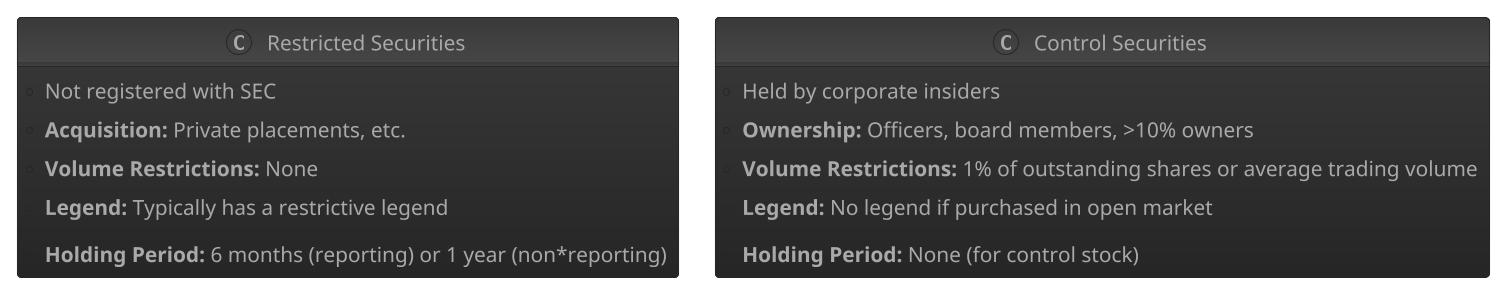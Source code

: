 @startuml 
!theme black-knight
!define RECTANGLE class
skinparam defaultfontcolor darkgrey
skinparam defaultfontname "Ubuntu Mono"
skinparam defaultfontsize 20

RECTANGLE "Restricted Securities" {
  * Not registered with SEC
  * **Acquisition:** Private placements, etc.
  * **Volume Restrictions:** None
  * **Holding Period:** 6 months (reporting) or 1 year (non*reporting)
  * **Legend:** Typically has a restrictive legend
}
RECTANGLE "Control Securities" {
  * Held by corporate insiders
  * **Ownership:** Officers, board members, >10% owners
  * **Volume Restrictions:** 1% of outstanding shares or average trading volume
  * **Holding Period:** None (for control stock)
  * **Legend:** No legend if purchased in open market
}

@enduml
